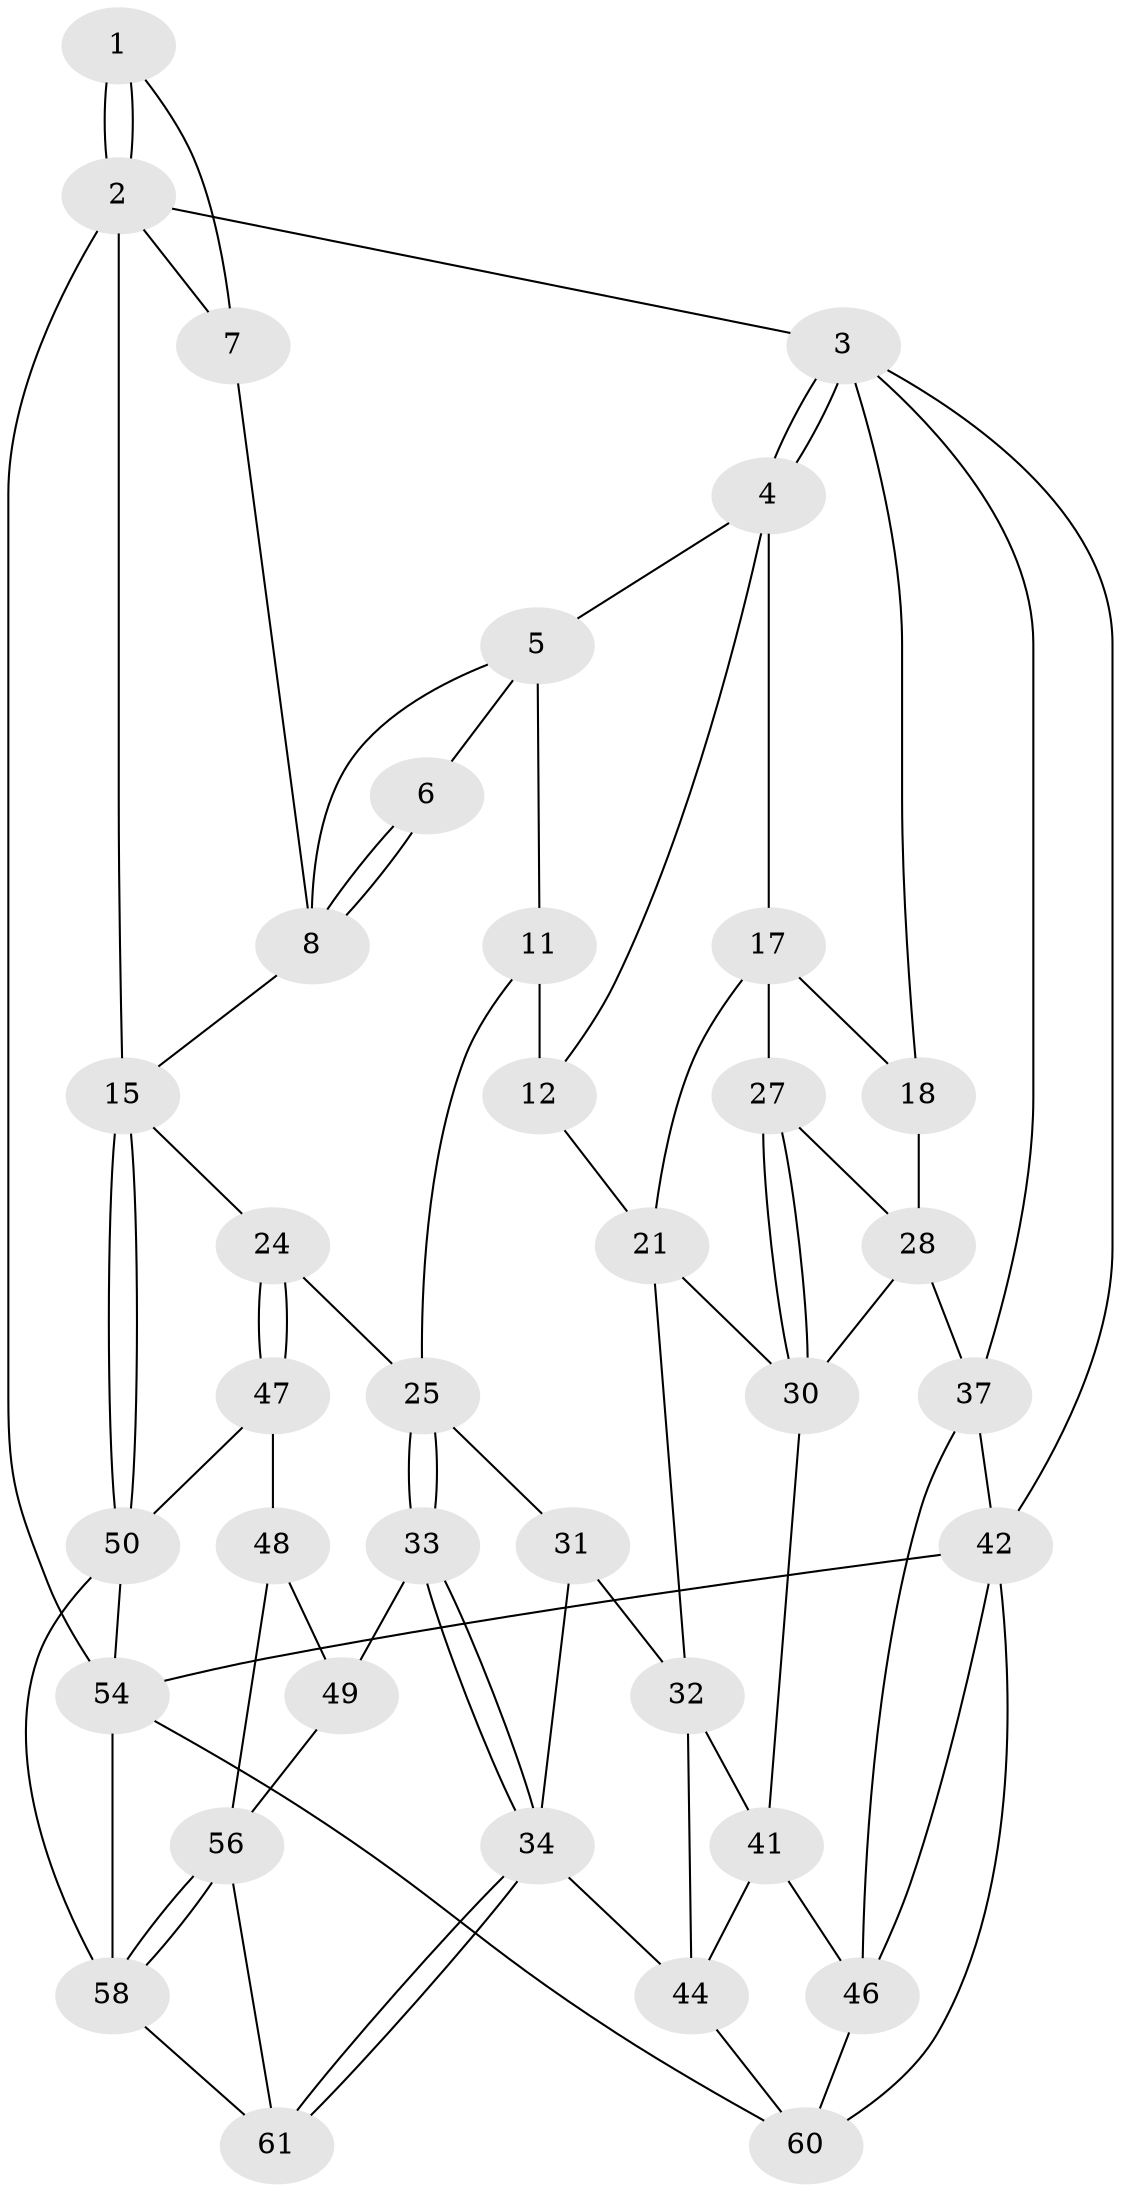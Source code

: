 // original degree distribution, {3: 0.03125, 6: 0.1875, 5: 0.5625, 4: 0.21875}
// Generated by graph-tools (version 1.1) at 2025/42/03/06/25 10:42:29]
// undirected, 37 vertices, 78 edges
graph export_dot {
graph [start="1"]
  node [color=gray90,style=filled];
  1 [pos="+1+0"];
  2 [pos="+1+0",super="+14"];
  3 [pos="+0+0",super="+19"];
  4 [pos="+0.18832059823294744+0",super="+13"];
  5 [pos="+0.5829250707676977+0",super="+10"];
  6 [pos="+0.699752530315976+0"];
  7 [pos="+0.9031513983087842+0.1594559187793971"];
  8 [pos="+0.837569450356287+0.1818527118223787",super="+9"];
  11 [pos="+0.5042585508320346+0.2048911916747519",super="+23"];
  12 [pos="+0.3127969455487739+0.18982407118309116",super="+20"];
  15 [pos="+1+0.4578759851035862",super="+16"];
  17 [pos="+0.20812699851871794+0.2841046502433035",super="+22"];
  18 [pos="+0.07499765698734913+0.3609585643137793"];
  21 [pos="+0.38325737388267345+0.41288755747170236",super="+29"];
  24 [pos="+0.7477237001564601+0.4354531772267235"];
  25 [pos="+0.6476843076919898+0.4384280923110158",super="+26"];
  27 [pos="+0.25347391069337966+0.49056501369422284"];
  28 [pos="+0.1689506851727792+0.5029360979873565",super="+36"];
  30 [pos="+0.31547104612950866+0.5803350141155481",super="+39"];
  31 [pos="+0.5143740475494745+0.5125389621429824"];
  32 [pos="+0.4211835879921042+0.5918286165824795",super="+40"];
  33 [pos="+0.5533339723436393+0.7150045246289383"];
  34 [pos="+0.5203533692849585+0.7334752195556736",super="+35"];
  37 [pos="+0.12922712139410172+0.64956379407435",super="+38"];
  41 [pos="+0.30124815417019757+0.6299103087959552",super="+45"];
  42 [pos="+0+0.7341012033356934",super="+43"];
  44 [pos="+0.46170687901984814+0.7221912143836161",super="+52"];
  46 [pos="+0.15907610258551422+0.6720944084235589",super="+59"];
  47 [pos="+0.7503295954753931+0.5072915992350497",super="+51"];
  48 [pos="+0.696344003166235+0.6672454296518844",super="+53"];
  49 [pos="+0.6632468810771739+0.7138673376500988"];
  50 [pos="+1+0.7592237637956663",super="+55"];
  54 [pos="+1+1",super="+63"];
  56 [pos="+0.7611856066650482+0.8134813899045057",super="+57"];
  58 [pos="+0.8007850886655603+0.8846821723479985",super="+62"];
  60 [pos="+0.2823528864458444+1",super="+64"];
  61 [pos="+0.5673749344753498+0.8861502410866974"];
  1 -- 2;
  1 -- 2;
  1 -- 7;
  2 -- 3;
  2 -- 54;
  2 -- 15;
  2 -- 7;
  3 -- 4;
  3 -- 4;
  3 -- 18;
  3 -- 37;
  3 -- 42;
  4 -- 5;
  4 -- 17;
  4 -- 12;
  5 -- 6;
  5 -- 8;
  5 -- 11;
  6 -- 8;
  6 -- 8;
  7 -- 8;
  8 -- 15;
  11 -- 12 [weight=2];
  11 -- 25;
  12 -- 21;
  15 -- 50;
  15 -- 50;
  15 -- 24;
  17 -- 18;
  17 -- 27;
  17 -- 21;
  18 -- 28;
  21 -- 32;
  21 -- 30;
  24 -- 25;
  24 -- 47;
  24 -- 47;
  25 -- 33;
  25 -- 33;
  25 -- 31;
  27 -- 28;
  27 -- 30;
  27 -- 30;
  28 -- 37;
  28 -- 30;
  30 -- 41;
  31 -- 32;
  31 -- 34;
  32 -- 41;
  32 -- 44;
  33 -- 34;
  33 -- 34;
  33 -- 49;
  34 -- 61;
  34 -- 61;
  34 -- 44;
  37 -- 46;
  37 -- 42;
  41 -- 44;
  41 -- 46;
  42 -- 46;
  42 -- 60;
  42 -- 54;
  44 -- 60;
  46 -- 60;
  47 -- 48 [weight=2];
  47 -- 50;
  48 -- 49;
  48 -- 56;
  49 -- 56;
  50 -- 58;
  50 -- 54;
  54 -- 60;
  54 -- 58;
  56 -- 58;
  56 -- 58;
  56 -- 61;
  58 -- 61;
}

